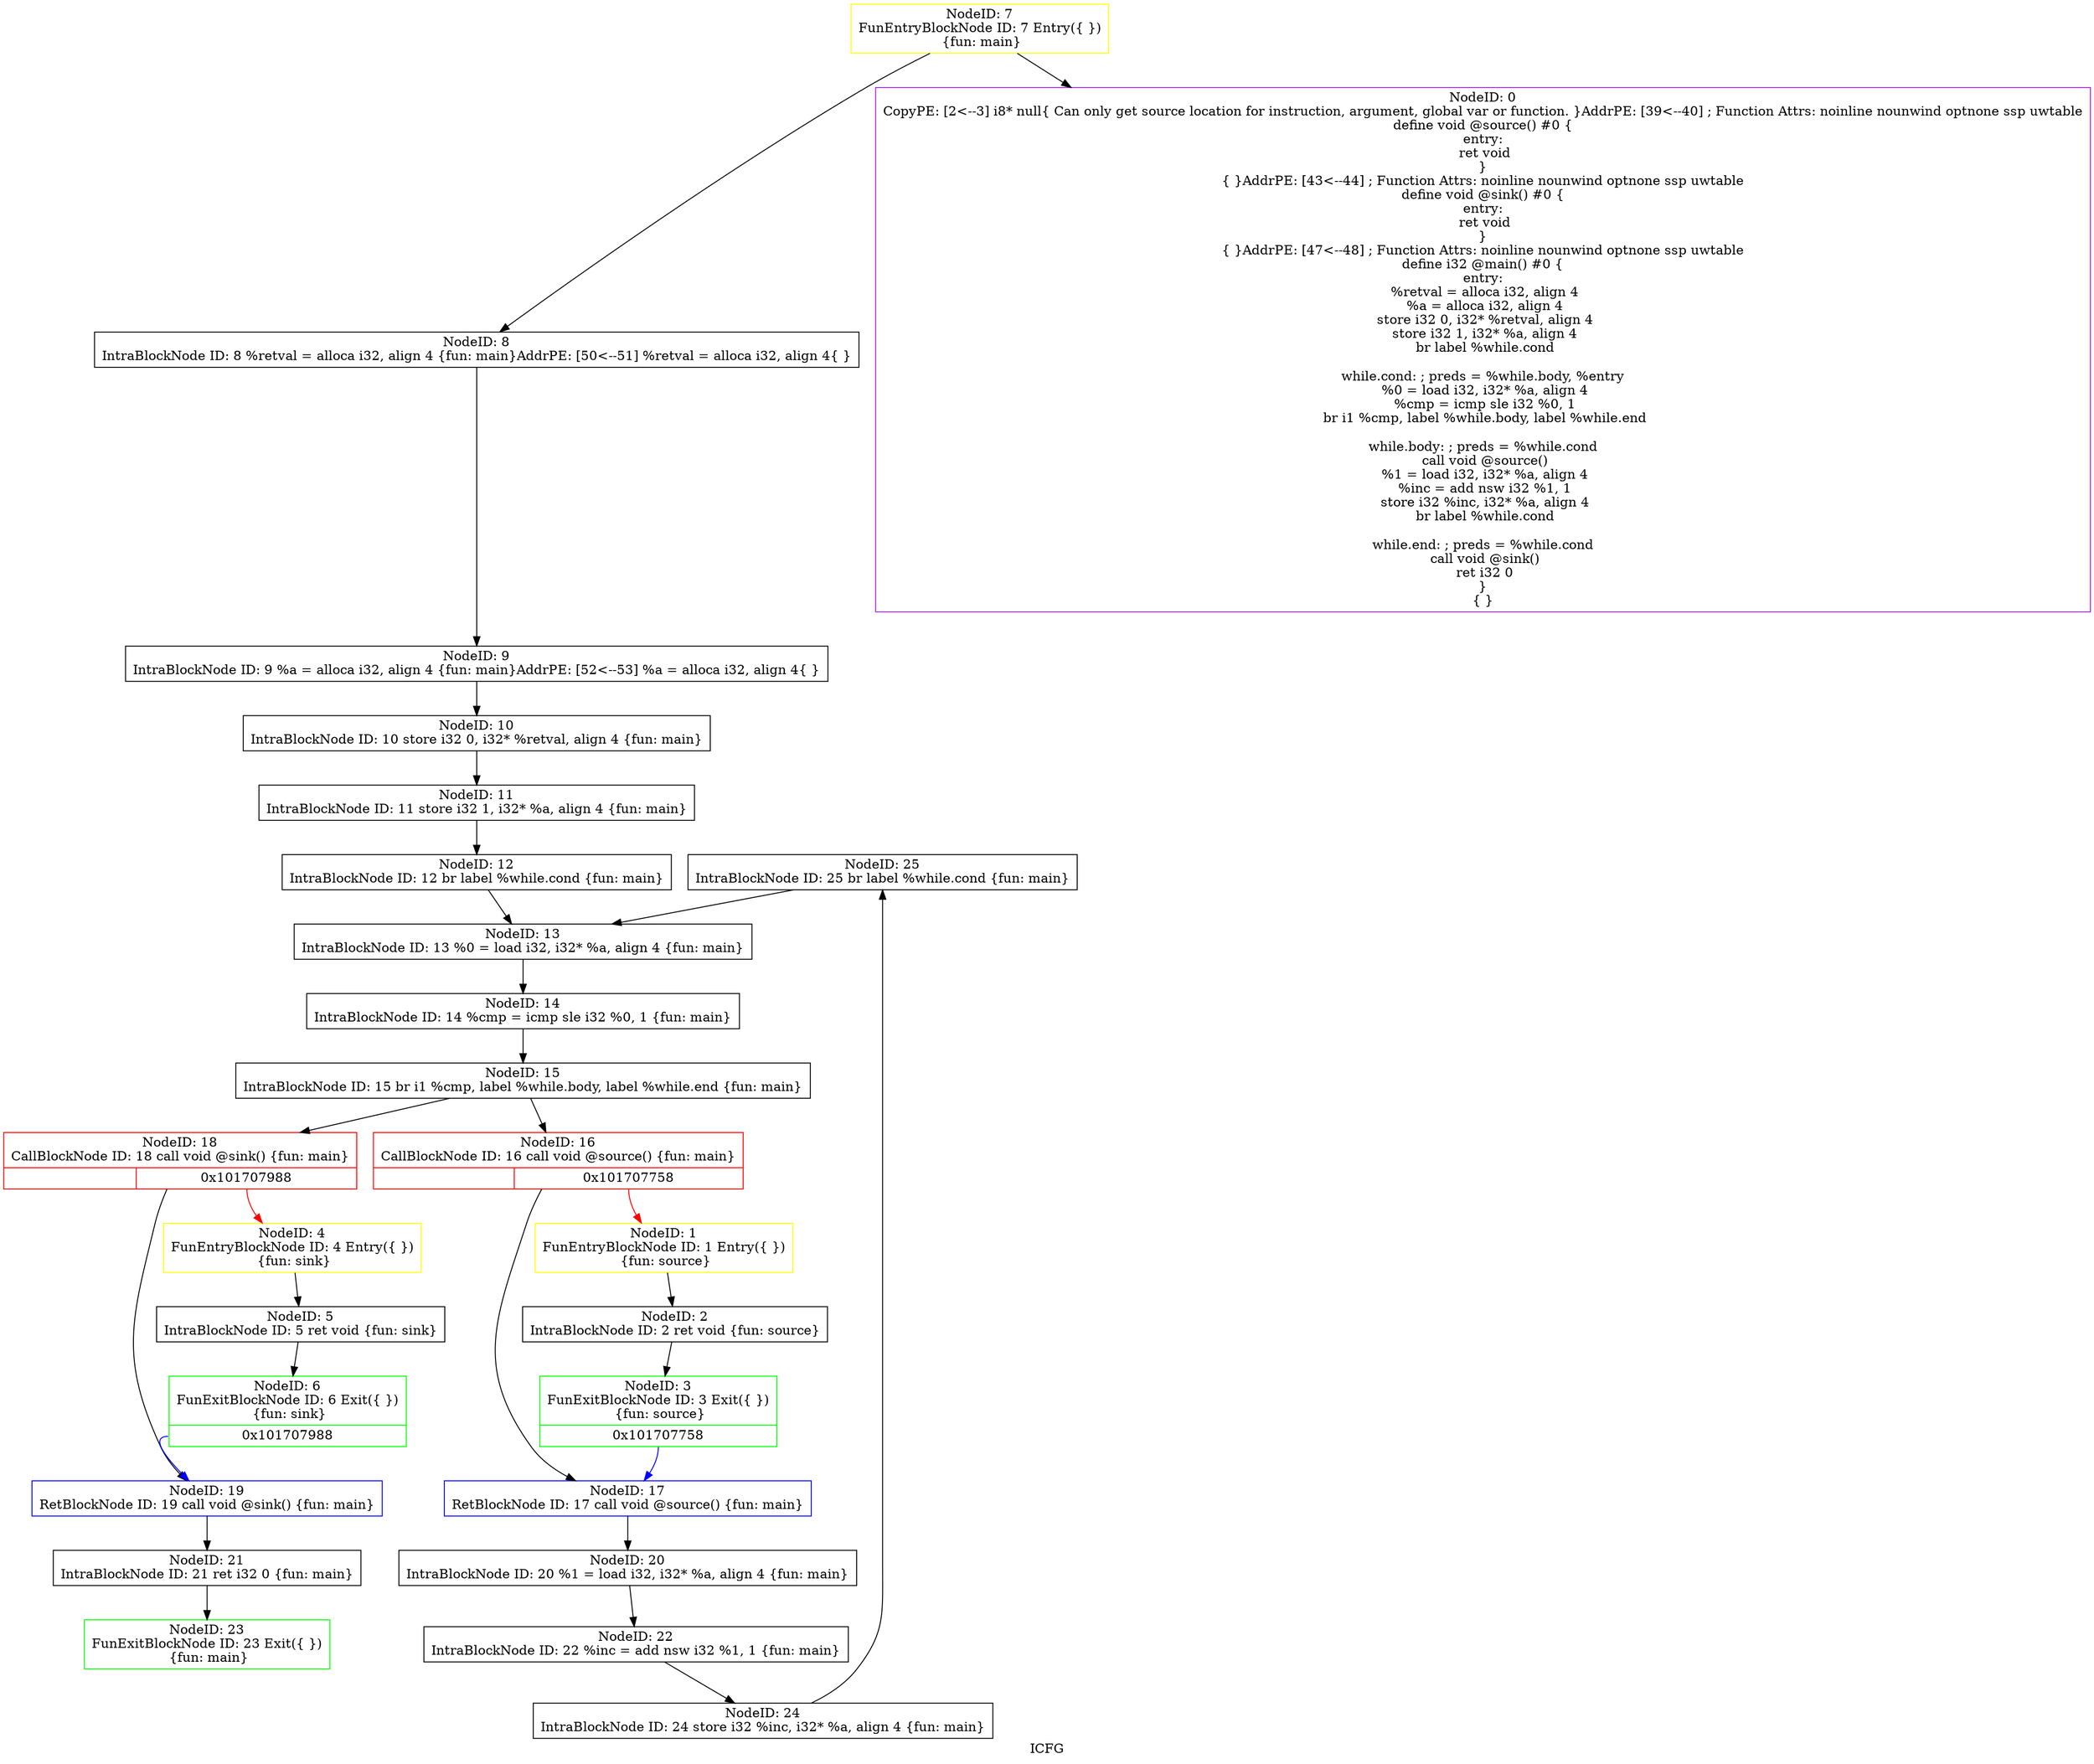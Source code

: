 digraph "ICFG" {
	label="ICFG";

	Node0x10170b6f0 [shape=record,color=black,label="{NodeID: 25\nIntraBlockNode ID: 25   br label %while.cond \{fun: main\}}"];
	Node0x10170b6f0 -> Node0x101708f80[style=solid];
	Node0x10170b590 [shape=record,color=black,label="{NodeID: 24\nIntraBlockNode ID: 24   store i32 %inc, i32* %a, align 4 \{fun: main\}}"];
	Node0x10170b590 -> Node0x10170b6f0[style=solid];
	Node0x10170b360 [shape=record,color=green,label="{NodeID: 23\nFunExitBlockNode ID: 23 Exit(\{  \})\n \{fun: main\}}"];
	Node0x10170b180 [shape=record,color=black,label="{NodeID: 22\nIntraBlockNode ID: 22   %inc = add nsw i32 %1, 1 \{fun: main\}}"];
	Node0x10170b180 -> Node0x10170b590[style=solid];
	Node0x10170aeb0 [shape=record,color=black,label="{NodeID: 21\nIntraBlockNode ID: 21   ret i32 0 \{fun: main\}}"];
	Node0x10170aeb0 -> Node0x10170b360[style=solid];
	Node0x10170aca0 [shape=record,color=black,label="{NodeID: 20\nIntraBlockNode ID: 20   %1 = load i32, i32* %a, align 4 \{fun: main\}}"];
	Node0x10170aca0 -> Node0x10170b180[style=solid];
	Node0x10170aa80 [shape=record,color=blue,label="{NodeID: 19\nRetBlockNode ID: 19   call void @sink() \{fun: main\}}"];
	Node0x10170aa80 -> Node0x10170aeb0[style=solid];
	Node0x10170a900 [shape=record,color=red,label="{NodeID: 18\nCallBlockNode ID: 18   call void @sink() \{fun: main\}|{|<s1>0x101707988}}"];
	Node0x10170a900 -> Node0x10170aa80[style=solid];
	Node0x10170a900:s1 -> Node0x101706150[style=solid,color=red];
	Node0x10170a6e0 [shape=record,color=blue,label="{NodeID: 17\nRetBlockNode ID: 17   call void @source() \{fun: main\}}"];
	Node0x10170a6e0 -> Node0x10170aca0[style=solid];
	Node0x10170a560 [shape=record,color=red,label="{NodeID: 16\nCallBlockNode ID: 16   call void @source() \{fun: main\}|{|<s1>0x101707758}}"];
	Node0x10170a560 -> Node0x10170a6e0[style=solid];
	Node0x10170a560:s1 -> Node0x101705d60[style=solid,color=red];
	Node0x1017092b0 [shape=record,color=black,label="{NodeID: 15\nIntraBlockNode ID: 15   br i1 %cmp, label %while.body, label %while.end \{fun: main\}}"];
	Node0x1017092b0 -> Node0x10170a560[style=solid];
	Node0x1017092b0 -> Node0x10170a900[style=solid];
	Node0x101709160 [shape=record,color=black,label="{NodeID: 14\nIntraBlockNode ID: 14   %cmp = icmp sle i32 %0, 1 \{fun: main\}}"];
	Node0x101709160 -> Node0x1017092b0[style=solid];
	Node0x101708f80 [shape=record,color=black,label="{NodeID: 13\nIntraBlockNode ID: 13   %0 = load i32, i32* %a, align 4 \{fun: main\}}"];
	Node0x101708f80 -> Node0x101709160[style=solid];
	Node0x101708e00 [shape=record,color=black,label="{NodeID: 12\nIntraBlockNode ID: 12   br label %while.cond \{fun: main\}}"];
	Node0x101708e00 -> Node0x101708f80[style=solid];
	Node0x101708bf0 [shape=record,color=black,label="{NodeID: 11\nIntraBlockNode ID: 11   store i32 1, i32* %a, align 4 \{fun: main\}}"];
	Node0x101708bf0 -> Node0x101708e00[style=solid];
	Node0x101708ab0 [shape=record,color=black,label="{NodeID: 10\nIntraBlockNode ID: 10   store i32 0, i32* %retval, align 4 \{fun: main\}}"];
	Node0x101708ab0 -> Node0x101708bf0[style=solid];
	Node0x10170a310 [shape=record,color=black,label="{NodeID: 9\nIntraBlockNode ID: 9   %a = alloca i32, align 4 \{fun: main\}AddrPE: [52\<--53]    %a = alloca i32, align 4\{  \}}"];
	Node0x10170a310 -> Node0x101708ab0[style=solid];
	Node0x10170a180 [shape=record,color=black,label="{NodeID: 8\nIntraBlockNode ID: 8   %retval = alloca i32, align 4 \{fun: main\}AddrPE: [50\<--51]    %retval = alloca i32, align 4\{  \}}"];
	Node0x10170a180 -> Node0x10170a310[style=solid];
	Node0x10170a0e0 [shape=record,color=yellow,label="{NodeID: 7\nFunEntryBlockNode ID: 7 Entry(\{  \})\n \{fun: main\}}"];
	Node0x10170a0e0 -> Node0x101705ca0[style=solid];
	Node0x10170a0e0 -> Node0x10170a180[style=solid];
	Node0x1017063e0 [shape=record,color=green,label="{NodeID: 6\nFunExitBlockNode ID: 6 Exit(\{  \})\n \{fun: sink\}|{<s0>0x101707988}}"];
	Node0x1017063e0:s0 -> Node0x10170aa80[style=solid,color=blue];
	Node0x101706230 [shape=record,color=black,label="{NodeID: 5\nIntraBlockNode ID: 5   ret void \{fun: sink\}}"];
	Node0x101706230 -> Node0x1017063e0[style=solid];
	Node0x101706150 [shape=record,color=yellow,label="{NodeID: 4\nFunEntryBlockNode ID: 4 Entry(\{  \})\n \{fun: sink\}}"];
	Node0x101706150 -> Node0x101706230[style=solid];
	Node0x101705ff0 [shape=record,color=green,label="{NodeID: 3\nFunExitBlockNode ID: 3 Exit(\{  \})\n \{fun: source\}|{<s0>0x101707758}}"];
	Node0x101705ff0:s0 -> Node0x10170a6e0[style=solid,color=blue];
	Node0x101705e40 [shape=record,color=black,label="{NodeID: 2\nIntraBlockNode ID: 2   ret void \{fun: source\}}"];
	Node0x101705e40 -> Node0x101705ff0[style=solid];
	Node0x101705d60 [shape=record,color=yellow,label="{NodeID: 1\nFunEntryBlockNode ID: 1 Entry(\{  \})\n \{fun: source\}}"];
	Node0x101705d60 -> Node0x101705e40[style=solid];
	Node0x101705ca0 [shape=record,color=purple,label="{NodeID: 0\nCopyPE: [2\<--3]  i8* null\{ Can only get source location for instruction, argument, global var or function. \}AddrPE: [39\<--40]  ; Function Attrs: noinline nounwind optnone ssp uwtable\ndefine void @source() #0 \{\nentry:\n  ret void\n\}\n\{  \}AddrPE: [43\<--44]  ; Function Attrs: noinline nounwind optnone ssp uwtable\ndefine void @sink() #0 \{\nentry:\n  ret void\n\}\n\{  \}AddrPE: [47\<--48]  ; Function Attrs: noinline nounwind optnone ssp uwtable\ndefine i32 @main() #0 \{\nentry:\n  %retval = alloca i32, align 4\n  %a = alloca i32, align 4\n  store i32 0, i32* %retval, align 4\n  store i32 1, i32* %a, align 4\n  br label %while.cond\n\nwhile.cond:                                       ; preds = %while.body, %entry\n  %0 = load i32, i32* %a, align 4\n  %cmp = icmp sle i32 %0, 1\n  br i1 %cmp, label %while.body, label %while.end\n\nwhile.body:                                       ; preds = %while.cond\n  call void @source()\n  %1 = load i32, i32* %a, align 4\n  %inc = add nsw i32 %1, 1\n  store i32 %inc, i32* %a, align 4\n  br label %while.cond\n\nwhile.end:                                        ; preds = %while.cond\n  call void @sink()\n  ret i32 0\n\}\n\{  \}}"];
}
